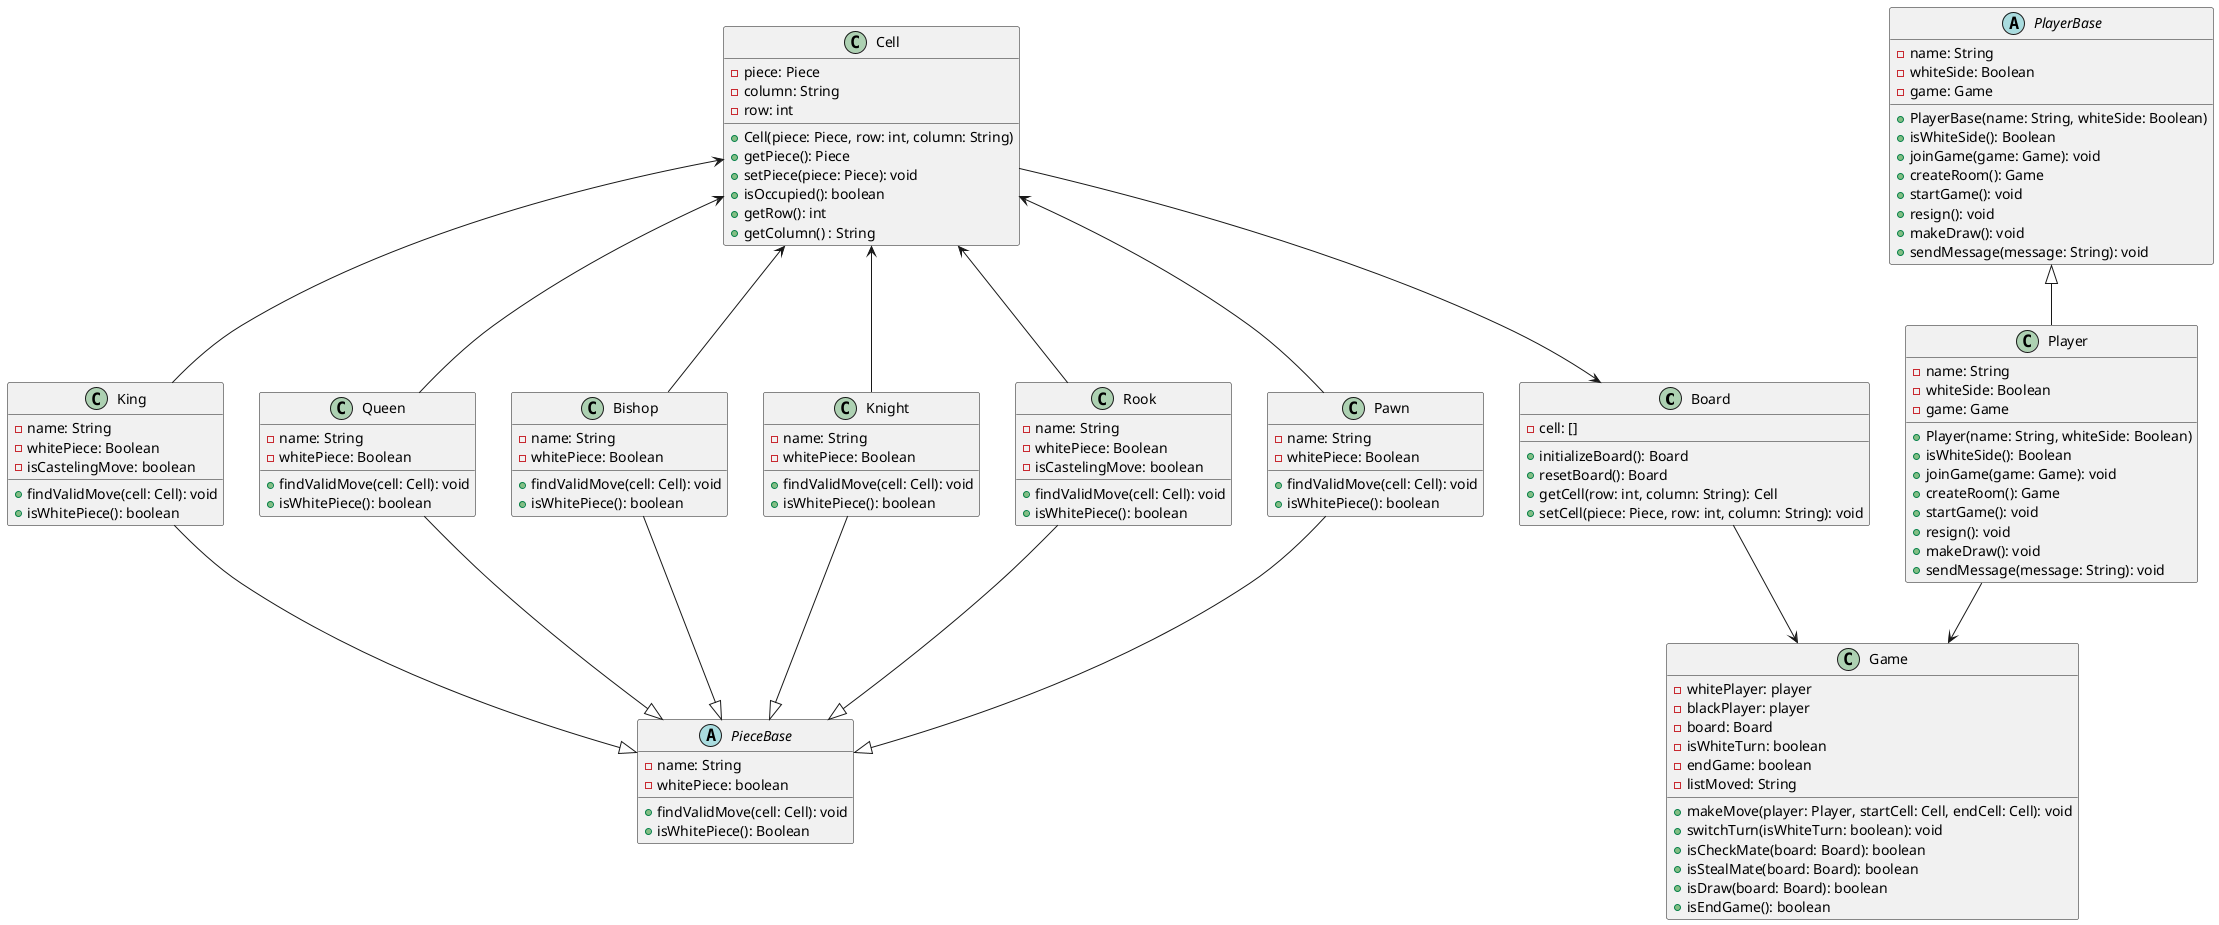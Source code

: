@startuml classDiagram
class Board {
    -cell: []
    +initializeBoard(): Board
    +resetBoard(): Board
    +getCell(row: int, column: String): Cell
    +setCell(piece: Piece, row: int, column: String): void
}


class Game {
    -whitePlayer: player
    -blackPlayer: player   
    -board: Board
    -isWhiteTurn: boolean 
    -endGame: boolean
    -listMoved: String
    
    +makeMove(player: Player, startCell: Cell, endCell: Cell): void
    +switchTurn(isWhiteTurn: boolean): void
    +isCheckMate(board: Board): boolean
    +isStealMate(board: Board): boolean
    +isDraw(board: Board): boolean
    +isEndGame(): boolean
}

class Cell {
    -piece: Piece
    -column: String 
    -row: int

    +Cell(piece: Piece, row: int, column: String)
    +getPiece(): Piece
    +setPiece(piece: Piece): void
    +isOccupied(): boolean
    +getRow(): int
    +getColumn() : String
}

class Player {
    -name: String
    -whiteSide: Boolean
    -game: Game
    
    +Player(name: String, whiteSide: Boolean)
    +isWhiteSide(): Boolean
    +joinGame(game: Game): void
    +createRoom(): Game
    +startGame(): void
    +resign(): void
    +makeDraw(): void
    +sendMessage(message: String): void
}

abstract class PlayerBase {
    -name: String
    -whiteSide: Boolean
    -game: Game
    
    +PlayerBase(name: String, whiteSide: Boolean)
    +isWhiteSide(): Boolean
    +joinGame(game: Game): void
    +createRoom(): Game
    +startGame(): void
    +resign(): void
    +makeDraw(): void
    +sendMessage(message: String): void
}

abstract class PieceBase {
    -name: String
    -whitePiece: boolean

    +findValidMove(cell: Cell): void
    +isWhitePiece(): Boolean
}

class Pawn{
    -name: String
    -whitePiece: Boolean
    +findValidMove(cell: Cell): void
    +isWhitePiece(): boolean
} 
class Rook{
    -name: String
    -whitePiece: Boolean
    -isCastelingMove: boolean
    +findValidMove(cell: Cell): void
    +isWhitePiece(): boolean
}
class Knight{
    -name: String
    -whitePiece: Boolean
    +findValidMove(cell: Cell): void
    +isWhitePiece(): boolean
}
class Bishop{
    -name: String
    -whitePiece: Boolean
    +findValidMove(cell: Cell): void
    +isWhitePiece(): boolean
}
class Queen{
    -name: String
    -whitePiece: Boolean
    +findValidMove(cell: Cell): void
    +isWhitePiece(): boolean
}
class King{
    -name: String
    -whitePiece: Boolean
    -isCastelingMove: boolean
    +findValidMove(cell: Cell): void 
    +isWhitePiece(): boolean
}

Player --> Game
PlayerBase <|-- Player

Cell --> Board
Board --> Game

PieceBase <|-up- Pawn 
PieceBase <|-up- Rook
PieceBase <|-up- Knight
PieceBase <|-up- Bishop
PieceBase <|-up- Queen
PieceBase <|-up- King

Cell <-- Pawn
Cell <-- Rook
Cell <-- Knight
Cell <-- Bishop
Cell <-- Queen
Cell <-- King
@enduml